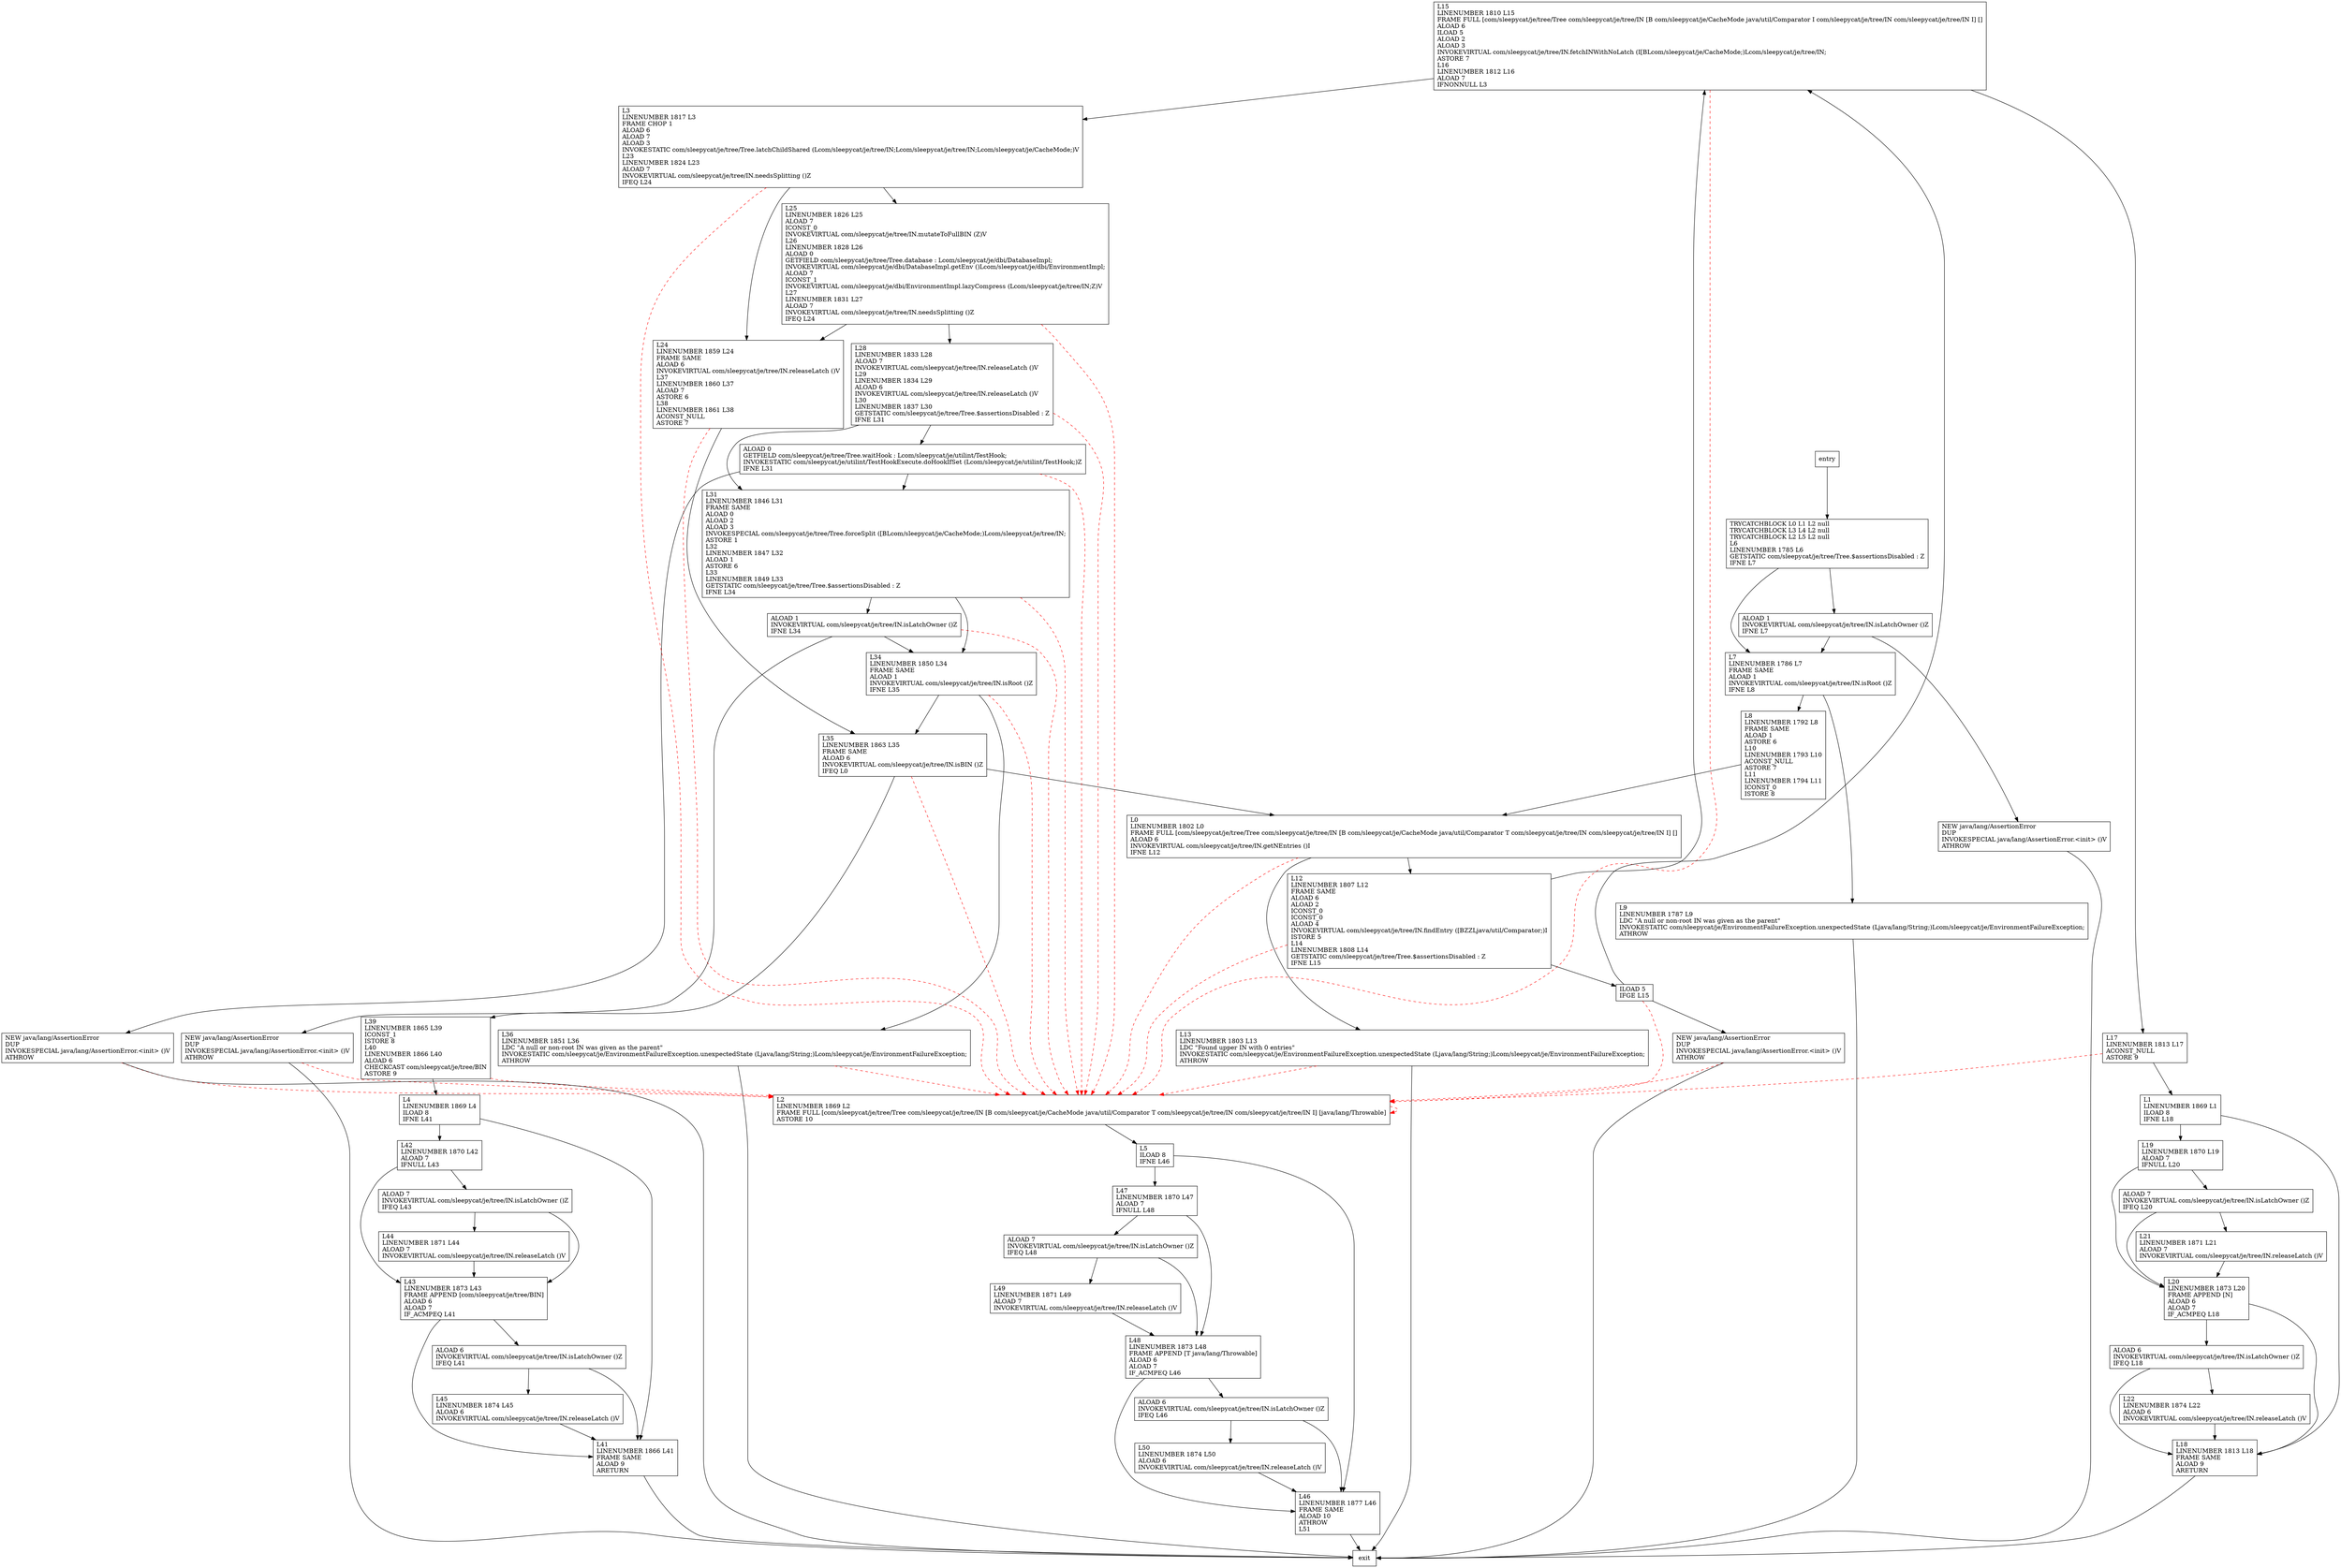 digraph searchSplitsAllowed {
node [shape=record];
301681414 [label="L5\lILOAD 8\lIFNE L46\l"];
1539765322 [label="TRYCATCHBLOCK L0 L1 L2 null\lTRYCATCHBLOCK L3 L4 L2 null\lTRYCATCHBLOCK L2 L5 L2 null\lL6\lLINENUMBER 1785 L6\lGETSTATIC com/sleepycat/je/tree/Tree.$assertionsDisabled : Z\lIFNE L7\l"];
2091341987 [label="L21\lLINENUMBER 1871 L21\lALOAD 7\lINVOKEVIRTUAL com/sleepycat/je/tree/IN.releaseLatch ()V\l"];
1670468377 [label="ALOAD 7\lINVOKEVIRTUAL com/sleepycat/je/tree/IN.isLatchOwner ()Z\lIFEQ L48\l"];
475604009 [label="ALOAD 6\lINVOKEVIRTUAL com/sleepycat/je/tree/IN.isLatchOwner ()Z\lIFEQ L46\l"];
1971801217 [label="L42\lLINENUMBER 1870 L42\lALOAD 7\lIFNULL L43\l"];
1934476425 [label="L19\lLINENUMBER 1870 L19\lALOAD 7\lIFNULL L20\l"];
1671677199 [label="L50\lLINENUMBER 1874 L50\lALOAD 6\lINVOKEVIRTUAL com/sleepycat/je/tree/IN.releaseLatch ()V\l"];
1490630531 [label="L4\lLINENUMBER 1869 L4\lILOAD 8\lIFNE L41\l"];
1520140395 [label="L15\lLINENUMBER 1810 L15\lFRAME FULL [com/sleepycat/je/tree/Tree com/sleepycat/je/tree/IN [B com/sleepycat/je/CacheMode java/util/Comparator I com/sleepycat/je/tree/IN com/sleepycat/je/tree/IN I] []\lALOAD 6\lILOAD 5\lALOAD 2\lALOAD 3\lINVOKEVIRTUAL com/sleepycat/je/tree/IN.fetchINWithNoLatch (I[BLcom/sleepycat/je/CacheMode;)Lcom/sleepycat/je/tree/IN;\lASTORE 7\lL16\lLINENUMBER 1812 L16\lALOAD 7\lIFNONNULL L3\l"];
1679820293 [label="L36\lLINENUMBER 1851 L36\lLDC \"A null or non-root IN was given as the parent\"\lINVOKESTATIC com/sleepycat/je/EnvironmentFailureException.unexpectedState (Ljava/lang/String;)Lcom/sleepycat/je/EnvironmentFailureException;\lATHROW\l"];
160571471 [label="L41\lLINENUMBER 1866 L41\lFRAME SAME\lALOAD 9\lARETURN\l"];
771373464 [label="L49\lLINENUMBER 1871 L49\lALOAD 7\lINVOKEVIRTUAL com/sleepycat/je/tree/IN.releaseLatch ()V\l"];
26775330 [label="L12\lLINENUMBER 1807 L12\lFRAME SAME\lALOAD 6\lALOAD 2\lICONST_0\lICONST_0\lALOAD 4\lINVOKEVIRTUAL com/sleepycat/je/tree/IN.findEntry ([BZZLjava/util/Comparator;)I\lISTORE 5\lL14\lLINENUMBER 1808 L14\lGETSTATIC com/sleepycat/je/tree/Tree.$assertionsDisabled : Z\lIFNE L15\l"];
712730336 [label="L24\lLINENUMBER 1859 L24\lFRAME SAME\lALOAD 6\lINVOKEVIRTUAL com/sleepycat/je/tree/IN.releaseLatch ()V\lL37\lLINENUMBER 1860 L37\lALOAD 7\lASTORE 6\lL38\lLINENUMBER 1861 L38\lACONST_NULL\lASTORE 7\l"];
291503095 [label="L34\lLINENUMBER 1850 L34\lFRAME SAME\lALOAD 1\lINVOKEVIRTUAL com/sleepycat/je/tree/IN.isRoot ()Z\lIFNE L35\l"];
1976801920 [label="L18\lLINENUMBER 1813 L18\lFRAME SAME\lALOAD 9\lARETURN\l"];
172934392 [label="L35\lLINENUMBER 1863 L35\lFRAME SAME\lALOAD 6\lINVOKEVIRTUAL com/sleepycat/je/tree/IN.isBIN ()Z\lIFEQ L0\l"];
1624013545 [label="ILOAD 5\lIFGE L15\l"];
163692661 [label="NEW java/lang/AssertionError\lDUP\lINVOKESPECIAL java/lang/AssertionError.\<init\> ()V\lATHROW\l"];
592100967 [label="L43\lLINENUMBER 1873 L43\lFRAME APPEND [com/sleepycat/je/tree/BIN]\lALOAD 6\lALOAD 7\lIF_ACMPEQ L41\l"];
1053149927 [label="ALOAD 7\lINVOKEVIRTUAL com/sleepycat/je/tree/IN.isLatchOwner ()Z\lIFEQ L20\l"];
1993059714 [label="L17\lLINENUMBER 1813 L17\lACONST_NULL\lASTORE 9\l"];
389582171 [label="ALOAD 1\lINVOKEVIRTUAL com/sleepycat/je/tree/IN.isLatchOwner ()Z\lIFNE L7\l"];
898604178 [label="L1\lLINENUMBER 1869 L1\lILOAD 8\lIFNE L18\l"];
2121790367 [label="L45\lLINENUMBER 1874 L45\lALOAD 6\lINVOKEVIRTUAL com/sleepycat/je/tree/IN.releaseLatch ()V\l"];
862963026 [label="NEW java/lang/AssertionError\lDUP\lINVOKESPECIAL java/lang/AssertionError.\<init\> ()V\lATHROW\l"];
1632870962 [label="ALOAD 6\lINVOKEVIRTUAL com/sleepycat/je/tree/IN.isLatchOwner ()Z\lIFEQ L18\l"];
365549312 [label="L20\lLINENUMBER 1873 L20\lFRAME APPEND [N]\lALOAD 6\lALOAD 7\lIF_ACMPEQ L18\l"];
292781082 [label="ALOAD 7\lINVOKEVIRTUAL com/sleepycat/je/tree/IN.isLatchOwner ()Z\lIFEQ L43\l"];
274803927 [label="L28\lLINENUMBER 1833 L28\lALOAD 7\lINVOKEVIRTUAL com/sleepycat/je/tree/IN.releaseLatch ()V\lL29\lLINENUMBER 1834 L29\lALOAD 6\lINVOKEVIRTUAL com/sleepycat/je/tree/IN.releaseLatch ()V\lL30\lLINENUMBER 1837 L30\lGETSTATIC com/sleepycat/je/tree/Tree.$assertionsDisabled : Z\lIFNE L31\l"];
1001160791 [label="L7\lLINENUMBER 1786 L7\lFRAME SAME\lALOAD 1\lINVOKEVIRTUAL com/sleepycat/je/tree/IN.isRoot ()Z\lIFNE L8\l"];
541207044 [label="L46\lLINENUMBER 1877 L46\lFRAME SAME\lALOAD 10\lATHROW\lL51\l"];
137937840 [label="L47\lLINENUMBER 1870 L47\lALOAD 7\lIFNULL L48\l"];
503455249 [label="ALOAD 0\lGETFIELD com/sleepycat/je/tree/Tree.waitHook : Lcom/sleepycat/je/utilint/TestHook;\lINVOKESTATIC com/sleepycat/je/utilint/TestHookExecute.doHookIfSet (Lcom/sleepycat/je/utilint/TestHook;)Z\lIFNE L31\l"];
503728076 [label="L3\lLINENUMBER 1817 L3\lFRAME CHOP 1\lALOAD 6\lALOAD 7\lALOAD 3\lINVOKESTATIC com/sleepycat/je/tree/Tree.latchChildShared (Lcom/sleepycat/je/tree/IN;Lcom/sleepycat/je/tree/IN;Lcom/sleepycat/je/CacheMode;)V\lL23\lLINENUMBER 1824 L23\lALOAD 7\lINVOKEVIRTUAL com/sleepycat/je/tree/IN.needsSplitting ()Z\lIFEQ L24\l"];
994206233 [label="L44\lLINENUMBER 1871 L44\lALOAD 7\lINVOKEVIRTUAL com/sleepycat/je/tree/IN.releaseLatch ()V\l"];
1630539944 [label="L9\lLINENUMBER 1787 L9\lLDC \"A null or non-root IN was given as the parent\"\lINVOKESTATIC com/sleepycat/je/EnvironmentFailureException.unexpectedState (Ljava/lang/String;)Lcom/sleepycat/je/EnvironmentFailureException;\lATHROW\l"];
249011080 [label="L39\lLINENUMBER 1865 L39\lICONST_1\lISTORE 8\lL40\lLINENUMBER 1866 L40\lALOAD 6\lCHECKCAST com/sleepycat/je/tree/BIN\lASTORE 9\l"];
146897324 [label="NEW java/lang/AssertionError\lDUP\lINVOKESPECIAL java/lang/AssertionError.\<init\> ()V\lATHROW\l"];
336220789 [label="L0\lLINENUMBER 1802 L0\lFRAME FULL [com/sleepycat/je/tree/Tree com/sleepycat/je/tree/IN [B com/sleepycat/je/CacheMode java/util/Comparator T com/sleepycat/je/tree/IN com/sleepycat/je/tree/IN I] []\lALOAD 6\lINVOKEVIRTUAL com/sleepycat/je/tree/IN.getNEntries ()I\lIFNE L12\l"];
718851470 [label="NEW java/lang/AssertionError\lDUP\lINVOKESPECIAL java/lang/AssertionError.\<init\> ()V\lATHROW\l"];
842079104 [label="L8\lLINENUMBER 1792 L8\lFRAME SAME\lALOAD 1\lASTORE 6\lL10\lLINENUMBER 1793 L10\lACONST_NULL\lASTORE 7\lL11\lLINENUMBER 1794 L11\lICONST_0\lISTORE 8\l"];
1841335209 [label="L13\lLINENUMBER 1803 L13\lLDC \"Found upper IN with 0 entries\"\lINVOKESTATIC com/sleepycat/je/EnvironmentFailureException.unexpectedState (Ljava/lang/String;)Lcom/sleepycat/je/EnvironmentFailureException;\lATHROW\l"];
121484309 [label="ALOAD 1\lINVOKEVIRTUAL com/sleepycat/je/tree/IN.isLatchOwner ()Z\lIFNE L34\l"];
1826574668 [label="L25\lLINENUMBER 1826 L25\lALOAD 7\lICONST_0\lINVOKEVIRTUAL com/sleepycat/je/tree/IN.mutateToFullBIN (Z)V\lL26\lLINENUMBER 1828 L26\lALOAD 0\lGETFIELD com/sleepycat/je/tree/Tree.database : Lcom/sleepycat/je/dbi/DatabaseImpl;\lINVOKEVIRTUAL com/sleepycat/je/dbi/DatabaseImpl.getEnv ()Lcom/sleepycat/je/dbi/EnvironmentImpl;\lALOAD 7\lICONST_1\lINVOKEVIRTUAL com/sleepycat/je/dbi/EnvironmentImpl.lazyCompress (Lcom/sleepycat/je/tree/IN;Z)V\lL27\lLINENUMBER 1831 L27\lALOAD 7\lINVOKEVIRTUAL com/sleepycat/je/tree/IN.needsSplitting ()Z\lIFEQ L24\l"];
1866414448 [label="L31\lLINENUMBER 1846 L31\lFRAME SAME\lALOAD 0\lALOAD 2\lALOAD 3\lINVOKESPECIAL com/sleepycat/je/tree/Tree.forceSplit ([BLcom/sleepycat/je/CacheMode;)Lcom/sleepycat/je/tree/IN;\lASTORE 1\lL32\lLINENUMBER 1847 L32\lALOAD 1\lASTORE 6\lL33\lLINENUMBER 1849 L33\lGETSTATIC com/sleepycat/je/tree/Tree.$assertionsDisabled : Z\lIFNE L34\l"];
1961804468 [label="ALOAD 6\lINVOKEVIRTUAL com/sleepycat/je/tree/IN.isLatchOwner ()Z\lIFEQ L41\l"];
1921943923 [label="L2\lLINENUMBER 1869 L2\lFRAME FULL [com/sleepycat/je/tree/Tree com/sleepycat/je/tree/IN [B com/sleepycat/je/CacheMode java/util/Comparator T com/sleepycat/je/tree/IN com/sleepycat/je/tree/IN I] [java/lang/Throwable]\lASTORE 10\l"];
582723546 [label="L48\lLINENUMBER 1873 L48\lFRAME APPEND [T java/lang/Throwable]\lALOAD 6\lALOAD 7\lIF_ACMPEQ L46\l"];
1909575181 [label="L22\lLINENUMBER 1874 L22\lALOAD 6\lINVOKEVIRTUAL com/sleepycat/je/tree/IN.releaseLatch ()V\l"];
entry;
exit;
301681414 -> 541207044
301681414 -> 137937840
1539765322 -> 389582171
1539765322 -> 1001160791
2091341987 -> 365549312
1670468377 -> 771373464
1670468377 -> 582723546
475604009 -> 541207044
475604009 -> 1671677199
1971801217 -> 592100967
1971801217 -> 292781082
1934476425 -> 1053149927
1934476425 -> 365549312
1671677199 -> 541207044
1490630531 -> 160571471
1490630531 -> 1971801217
1520140395 -> 1993059714
1520140395 -> 1921943923 [style=dashed, color=red]
1520140395 -> 503728076
1679820293 -> exit
1679820293 -> 1921943923 [style=dashed, color=red]
160571471 -> exit
771373464 -> 582723546
26775330 -> 1624013545
26775330 -> 1520140395
26775330 -> 1921943923 [style=dashed, color=red]
712730336 -> 172934392
712730336 -> 1921943923 [style=dashed, color=red]
291503095 -> 172934392
291503095 -> 1679820293
291503095 -> 1921943923 [style=dashed, color=red]
1976801920 -> exit
172934392 -> 336220789
172934392 -> 1921943923 [style=dashed, color=red]
172934392 -> 249011080
1624013545 -> 1520140395
1624013545 -> 862963026
1624013545 -> 1921943923 [style=dashed, color=red]
163692661 -> exit
163692661 -> 1921943923 [style=dashed, color=red]
592100967 -> 1961804468
592100967 -> 160571471
entry -> 1539765322
1053149927 -> 2091341987
1053149927 -> 365549312
1993059714 -> 898604178
1993059714 -> 1921943923 [style=dashed, color=red]
389582171 -> 718851470
389582171 -> 1001160791
898604178 -> 1976801920
898604178 -> 1934476425
2121790367 -> 160571471
862963026 -> exit
862963026 -> 1921943923 [style=dashed, color=red]
1632870962 -> 1976801920
1632870962 -> 1909575181
365549312 -> 1976801920
365549312 -> 1632870962
292781082 -> 592100967
292781082 -> 994206233
274803927 -> 1866414448
274803927 -> 1921943923 [style=dashed, color=red]
274803927 -> 503455249
1001160791 -> 842079104
1001160791 -> 1630539944
541207044 -> exit
137937840 -> 1670468377
137937840 -> 582723546
503455249 -> 146897324
503455249 -> 1866414448
503455249 -> 1921943923 [style=dashed, color=red]
503728076 -> 1826574668
503728076 -> 1921943923 [style=dashed, color=red]
503728076 -> 712730336
994206233 -> 592100967
1630539944 -> exit
249011080 -> 1490630531
249011080 -> 1921943923 [style=dashed, color=red]
146897324 -> exit
146897324 -> 1921943923 [style=dashed, color=red]
336220789 -> 1921943923 [style=dashed, color=red]
336220789 -> 26775330
336220789 -> 1841335209
718851470 -> exit
842079104 -> 336220789
1841335209 -> exit
1841335209 -> 1921943923 [style=dashed, color=red]
121484309 -> 291503095
121484309 -> 163692661
121484309 -> 1921943923 [style=dashed, color=red]
1826574668 -> 1921943923 [style=dashed, color=red]
1826574668 -> 274803927
1826574668 -> 712730336
1866414448 -> 291503095
1866414448 -> 121484309
1866414448 -> 1921943923 [style=dashed, color=red]
1961804468 -> 2121790367
1961804468 -> 160571471
1921943923 -> 301681414
1921943923 -> 1921943923 [style=dashed, color=red]
582723546 -> 541207044
582723546 -> 475604009
1909575181 -> 1976801920
}
